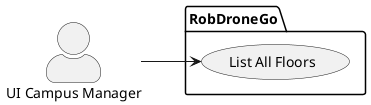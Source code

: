 @startuml scenaryLevel1
left to right direction

skinparam actorStyle awesome

actor "UI Campus Manager" as CM

package  RobDroneGo  {
  usecase "List All Floors" as UC2
}
CM --> UC2
@enduml
